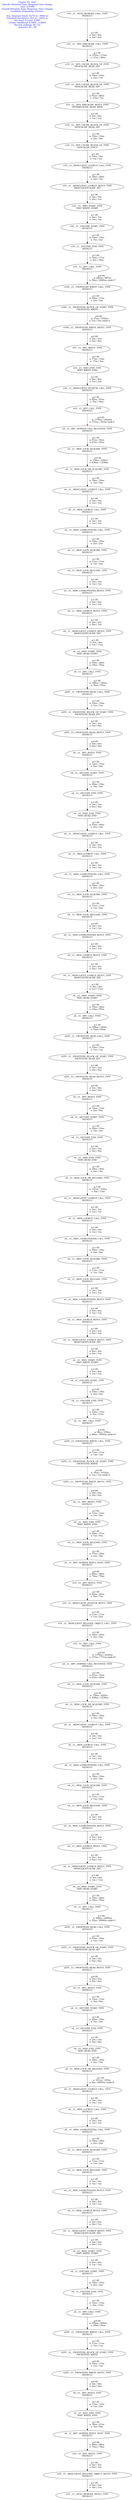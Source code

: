 # 113657  R: 5636.108703 usecs RT: 3169121558.725242 usecs
Digraph G {
1 [fontcolor="blue" shape="plaintext" label="Cluster ID: 1647\nSpecific Mutation Type: Response time change\nCost: 337380\nOverall Mutation Type: Response_Time_Change\nCandidate originating clusters: \n\nAvg. response times: 6274 us ; 9902 us\nStandard Deviations: 921 us ; 2402 us\nKS-Test2 P-value: 0.000\nCluster likelihood: 0.0004 ; 0.0005\nPercent makeup: 48 / 52\nrequests: 93 ; 99"]
2595734786985622.2595734787149010 [label="e10__t3__RPC_REPLY_TYPE\nDEFAULT"]
2595734786985622.2595734787163155 [label="e10__t3__MDSCLIENT_RELEASE_OBJECT_REPLY_TYPE\nDEFAULT"]
2595734786985622.2595734787177757 [label="e10__t3__NFS3_REMOVE_REPLY_TYPE\nDEFAULT"]
2595734786855850.2595734786866995 [label="e4__t3__SSIO_END_TYPE\nSSIO_WRITE_END"]
2595734786855850.2595734786978722 [label="e4__t3__RPC_SERVER_REPLY_SENT_TYPE\nDEFAULT"]
2596128535063507.2595734786833980 [label="e4__t3__RPC_REPLY_TYPE\nDEFAULT"]
2595734785042312.2596128534978187 [label="e255__t3__FRONTEND_WRITE_CALL_TYPE\nDEFAULT"]
2595734785042312.2596128535011435 [label="e255__t3__FRONTEND_BLOCK_OP_START_TYPE\nFRONTEND_WRITE"]
2595734785042312.2596128535058445 [label="e255__t3__FRONTEND_WRITE_REPLY_TYPE\nDEFAULT"]
2595734785009560.2595734785036410 [label="e4__t3__RPC_CALL_TYPE\nDEFAULT"]
2595734784343605.2595734784353347 [label="e4__t3__DECODE_START_TYPE\nDEFAULT"]
2595734784343605.2595734784422415 [label="e4__t3__DECODE_END_TYPE\nDEFAULT"]
2595734784343605.2595734784430897 [label="e4__t3__SSIO_END_TYPE\nSSIO_READ_END"]
2595734784343605.2595734784506467 [label="e4__t3__MDS_LOCK_DB_RELEASE_TYPE\nDEFAULT"]
2595734784343605.2595734784791302 [label="e4__t3__MDSCLIENT_LOOKUP_CALL_TYPE\nDEFAULT"]
2595734784343605.2595734784799492 [label="e4__t3__MDS_LOOKUP_CALL_TYPE\nDEFAULT"]
2595734784343605.2595734784808432 [label="e4__t3__MDS_LOOKUPEXTRA_CALL_TYPE\nDEFAULT"]
2595734784343605.2595734784860707 [label="e4__t3__MDS_LOCK_ACQUIRE_TYPE\nDEFAULT"]
2595734784343605.2595734784894390 [label="e4__t3__MDS_LOCK_RELEASE_TYPE\nDEFAULT"]
2595734784343605.2595734784903540 [label="e4__t3__MDS_LOOKUPEXTRA_REPLY_TYPE\nDEFAULT"]
2595734784343605.2595734784912600 [label="e4__t3__MDS_LOOKUP_REPLY_TYPE\nDEFAULT"]
2595734784343605.2595734784918757 [label="e4__t3__MDSCLIENT_LOOKUP_REPLY_TYPE\nMDSCLIENTCACHE_HIT"]
2595734784343605.2595734784928492 [label="e4__t3__SSIO_START_TYPE\nSSIO_WRITE_START"]
2595734784343605.2595734784938610 [label="e4__t3__ENCODE_START_TYPE\nDEFAULT"]
2595734784343605.2595734785001115 [label="e4__t3__ENCODE_END_TYPE\nDEFAULT"]
2596128531153870.2595734784322575 [label="e4__t3__RPC_REPLY_TYPE\nDEFAULT"]
2595734782263180.2596128531115395 [label="e255__t3__FRONTEND_READ_CALL_TYPE\nDEFAULT"]
2595734782263180.2596128531140685 [label="e255__t3__FRONTEND_BLOCK_OP_START_TYPE\nFRONTEND_READ_HIT"]
2595734782263180.2596128531149175 [label="e255__t3__FRONTEND_READ_REPLY_TYPE\nDEFAULT"]
2595734782230480.2595734782257345 [label="e4__t3__RPC_CALL_TYPE\nDEFAULT"]
2595734781615525.2595734781751537 [label="e4__t3__RPC_SERVER_CALL_RECEIVED_TYPE\nDEFAULT"]
2595734781615525.2595734781836077 [label="e4__t3__MDS_LOCK_ACQUIRE_TYPE\nDEFAULT"]
2595734781615525.2595734781974767 [label="e4__t3__MDS_LOCK_DB_ACQUIRE_TYPE\nDEFAULT"]
2595734781615525.2595734782086390 [label="e4__t3__MDSCLIENT_LOOKUP_CALL_TYPE\nDEFAULT"]
2595734781615525.2595734782093830 [label="e4__t3__MDS_LOOKUP_CALL_TYPE\nDEFAULT"]
2595734781615525.2595734782102695 [label="e4__t3__MDS_LOOKUPEXTRA_CALL_TYPE\nDEFAULT"]
2595734781615525.2595734782154445 [label="e4__t3__MDS_LOCK_ACQUIRE_TYPE\nDEFAULT"]
2595734781615525.2595734782183552 [label="e4__t3__MDS_LOCK_RELEASE_TYPE\nDEFAULT"]
2595734781615525.2595734782192627 [label="e4__t3__MDS_LOOKUPEXTRA_REPLY_TYPE\nDEFAULT"]
2595734781615525.2595734782201657 [label="e4__t3__MDS_LOOKUP_REPLY_TYPE\nDEFAULT"]
2595734781615525.2595734782207897 [label="e4__t3__MDSCLIENT_LOOKUP_REPLY_TYPE\nMDSCLIENTCACHE_HIT"]
2595734781615525.2595734782217677 [label="e4__t3__SSIO_START_TYPE\nSSIO_READ_START"]
2595734781256372.2595734781442717 [label="e10__t3__RPC_REPLY_TYPE\nDEFAULT"]
2595734781256372.2595734781506932 [label="e10__t3__MDSCLIENT_SETATTR_REPLY_TYPE\nDEFAULT"]
2595734781256372.2595734781540412 [label="e10__t3__MDSCLIENT_RELEASE_OBJECT_CALL_TYPE\nDEFAULT"]
2595734781256372.2595734781609090 [label="e10__t3__RPC_CALL_TYPE\nDEFAULT"]
2595734781043672.2595734781055335 [label="e4__t3__SSIO_END_TYPE\nSSIO_WRITE_END"]
2595734781043672.2595734781140670 [label="e4__t3__MDS_LOCK_RELEASE_TYPE\nDEFAULT"]
2595734781043672.2595734781251257 [label="e4__t3__RPC_SERVER_REPLY_SENT_TYPE\nDEFAULT"]
2596128529071855.2595734781020655 [label="e4__t3__RPC_REPLY_TYPE\nDEFAULT"]
2595734778870892.2596128528990540 [label="e255__t3__FRONTEND_WRITE_CALL_TYPE\nDEFAULT"]
2595734778870892.2596128529019850 [label="e255__t3__FRONTEND_BLOCK_OP_START_TYPE\nFRONTEND_WRITE"]
2595734778870892.2596128529066800 [label="e255__t3__FRONTEND_WRITE_REPLY_TYPE\nDEFAULT"]
2595734778837367.2595734778864765 [label="e4__t3__RPC_CALL_TYPE\nDEFAULT"]
2595734778158355.2595734778170475 [label="e4__t3__DECODE_START_TYPE\nDEFAULT"]
2595734778158355.2595734778219345 [label="e4__t3__DECODE_END_TYPE\nDEFAULT"]
2595734778158355.2595734778225795 [label="e4__t3__SSIO_END_TYPE\nSSIO_READ_END"]
2595734778158355.2595734778309112 [label="e4__t3__MDS_LOCK_DB_RELEASE_TYPE\nDEFAULT"]
2595734778158355.2595734778607035 [label="e4__t3__MDSCLIENT_LOOKUP_CALL_TYPE\nDEFAULT"]
2595734778158355.2595734778614152 [label="e4__t3__MDS_LOOKUP_CALL_TYPE\nDEFAULT"]
2595734778158355.2595734778626325 [label="e4__t3__MDS_LOOKUPEXTRA_CALL_TYPE\nDEFAULT"]
2595734778158355.2595734778686100 [label="e4__t3__MDS_LOCK_ACQUIRE_TYPE\nDEFAULT"]
2595734778158355.2595734778719970 [label="e4__t3__MDS_LOCK_RELEASE_TYPE\nDEFAULT"]
2595734778158355.2595734778729390 [label="e4__t3__MDS_LOOKUPEXTRA_REPLY_TYPE\nDEFAULT"]
2595734778158355.2595734778738690 [label="e4__t3__MDS_LOOKUP_REPLY_TYPE\nDEFAULT"]
2595734778158355.2595734778745020 [label="e4__t3__MDSCLIENT_LOOKUP_REPLY_TYPE\nMDSCLIENTCACHE_HIT"]
2595734778158355.2595734778755392 [label="e4__t3__SSIO_START_TYPE\nSSIO_WRITE_START"]
2595734778158355.2595734778768097 [label="e4__t3__ENCODE_START_TYPE\nDEFAULT"]
2595734778158355.2595734778828600 [label="e4__t3__ENCODE_END_TYPE\nDEFAULT"]
2596128525159165.2595734778134925 [label="e4__t3__RPC_REPLY_TYPE\nDEFAULT"]
2595734776193220.2596128525122190 [label="e255__t3__FRONTEND_READ_CALL_TYPE\nDEFAULT"]
2595734776193220.2596128525147645 [label="e255__t3__FRONTEND_BLOCK_OP_START_TYPE\nFRONTEND_READ_HIT"]
2595734776193220.2596128525154642 [label="e255__t3__FRONTEND_READ_REPLY_TYPE\nDEFAULT"]
2595734776161532.2595734776187430 [label="e4__t3__RPC_CALL_TYPE\nDEFAULT"]
2595734775815317.2595734775828142 [label="e4__t3__DECODE_START_TYPE\nDEFAULT"]
2595734775815317.2595734775884385 [label="e4__t3__DECODE_END_TYPE\nDEFAULT"]
2595734775815317.2595734775891285 [label="e4__t3__SSIO_END_TYPE\nSSIO_READ_END"]
2595734775815317.2595734776015305 [label="e4__t3__MDSCLIENT_LOOKUP_CALL_TYPE\nDEFAULT"]
2595734775815317.2595734776022535 [label="e4__t3__MDS_LOOKUP_CALL_TYPE\nDEFAULT"]
2595734775815317.2595734776035000 [label="e4__t3__MDS_LOOKUPEXTRA_CALL_TYPE\nDEFAULT"]
2595734775815317.2595734776085820 [label="e4__t3__MDS_LOCK_ACQUIRE_TYPE\nDEFAULT"]
2595734775815317.2595734776116855 [label="e4__t3__MDS_LOCK_RELEASE_TYPE\nDEFAULT"]
2595734775815317.2595734776125832 [label="e4__t3__MDS_LOOKUPEXTRA_REPLY_TYPE\nDEFAULT"]
2595734775815317.2595734776134750 [label="e4__t3__MDS_LOOKUP_REPLY_TYPE\nDEFAULT"]
2595734775815317.2595734776139572 [label="e4__t3__MDSCLIENT_LOOKUP_REPLY_TYPE\nMDSCLIENTCACHE_HIT"]
2595734775815317.2595734776149112 [label="e4__t3__SSIO_START_TYPE\nSSIO_READ_START"]
2596128522673732.2595734775792300 [label="e4__t3__RPC_REPLY_TYPE\nDEFAULT"]
2595734773635547.2596128522629362 [label="e255__t3__FRONTEND_READ_CALL_TYPE\nDEFAULT"]
2595734773635547.2596128522660067 [label="e255__t3__FRONTEND_BLOCK_OP_START_TYPE\nFRONTEND_READ_HIT"]
2595734773635547.2596128522668940 [label="e255__t3__FRONTEND_READ_REPLY_TYPE\nDEFAULT"]
2595734773600590.2595734773629682 [label="e4__t3__RPC_CALL_TYPE\nDEFAULT"]
2595734772794287.2595734772970410 [label="e4__t3__RPC_SERVER_CALL_RECEIVED_TYPE\nDEFAULT"]
2595734772794287.2595734773176900 [label="e4__t3__MDS_LOCK_ACQUIRE_TYPE\nDEFAULT"]
2595734772794287.2595734773326787 [label="e4__t3__MDS_LOCK_DB_ACQUIRE_TYPE\nDEFAULT"]
2595734772794287.2595734773438732 [label="e4__t3__MDSCLIENT_LOOKUP_CALL_TYPE\nDEFAULT"]
2595734772794287.2595734773447290 [label="e4__t3__MDS_LOOKUP_CALL_TYPE\nDEFAULT"]
2595734772794287.2595734773458345 [label="e4__t3__MDS_LOOKUPEXTRA_CALL_TYPE\nDEFAULT"]
2595734772794287.2595734773513132 [label="e4__t3__MDS_LOCK_ACQUIRE_TYPE\nDEFAULT"]
2595734772794287.2595734773543807 [label="e4__t3__MDS_LOCK_RELEASE_TYPE\nDEFAULT"]
2595734772794287.2595734773553715 [label="e4__t3__MDS_LOOKUPEXTRA_REPLY_TYPE\nDEFAULT"]
2595734772794287.2595734773564222 [label="e4__t3__MDS_LOOKUP_REPLY_TYPE\nDEFAULT"]
2595734772794287.2595734773570680 [label="e4__t3__MDSCLIENT_LOOKUP_REPLY_TYPE\nMDSCLIENTCACHE_HIT"]
2595734772794287.2595734773582687 [label="e4__t3__SSIO_START_TYPE\nSSIO_READ_START"]
2595734772514710.2595734772526815 [label="e10__t3__SSIO_END_TYPE\nSSIO_WRITE_END"]
2595734772514710.2595734772549127 [label="e10__t3__MDSCLIENT_SETATTR_CALL_TYPE\nDEFAULT"]
2595734772514710.2595734772788745 [label="e10__t3__RPC_CALL_TYPE\nDEFAULT"]
2595770302284990.2595734772486142 [label="e10__t3__RPC_REPLY_TYPE\nDEFAULT"]
2595734771089627.2595770302150162 [label="e100__t3__FRONTEND_WRITE_CALL_TYPE\nDEFAULT"]
2595734771089627.2595770302219627 [label="e100__t3__FRONTEND_BLOCK_OP_START_TYPE\nFRONTEND_WRITE"]
2595734771089627.2595770302279747 [label="e100__t3__FRONTEND_WRITE_REPLY_TYPE\nDEFAULT"]
2595734771048400.2595734771082427 [label="e10__t3__RPC_CALL_TYPE\nDEFAULT"]
2595734770273830.2595734770275067 [label="e10__t3__NFS3_REMOVE_CALL_TYPE\nDEFAULT"]
2595734770273830.2595734770295122 [label="e10__t3__NFS_DIRCACHE_CALL_TYPE\nDEFAULT"]
2595734770273830.2595734770539352 [label="e10__t3__NFS_CACHE_BLOCK_OP_TYPE\nNFSCACHE_READ_HIT"]
2595734770273830.2595734770586542 [label="e10__t3__NFS_CACHE_BLOCK_OP_TYPE\nNFSCACHE_READ_HIT"]
2595734770273830.2595734770829610 [label="e10__t3__NFS_DIRCACHE_REPLY_TYPE\nNFSDIRCACHE_READ_MISS"]
2595734770273830.2595734770850992 [label="e10__t3__NFS_CACHE_BLOCK_OP_TYPE\nNFSCACHE_READ_HIT"]
2595734770273830.2595734770877422 [label="e10__t3__NFS_CACHE_BLOCK_OP_TYPE\nNFSCACHE_EVICT"]
2595734770273830.2595734770902352 [label="e10__t3__MDSCLIENT_LOOKUP_CALL_TYPE\nDEFAULT"]
2595734770273830.2595734770957245 [label="e10__t3__MDSCLIENT_LOOKUP_REPLY_TYPE\nMDSCLIENTCACHE_HIT"]
2595734770273830.2595734770972485 [label="e10__t3__SSIO_START_TYPE\nSSIO_WRITE_START"]
2595734770273830.2595734770989307 [label="e10__t3__ENCODE_START_TYPE\nDEFAULT"]
2595734770273830.2595734771038087 [label="e10__t3__ENCODE_END_TYPE\nDEFAULT"]
2595734770273830.2595734770275067 -> 2595734770273830.2595734770295122 [color="black" label="p:1.00\n   a: 9us / 9us\n   s: 2us / 2us"]
2595734770273830.2595734770295122 -> 2595734770273830.2595734770539352 [color="black" label="p:1.00\n   a: 103us / 114us\n   s: 31us / 48us"]
2595734770273830.2595734770539352 -> 2595734770273830.2595734770586542 [color="black" label="p:1.00\n   a: 16us / 16us\n   s: 2us / 1us"]
2595734770273830.2595734770586542 -> 2595734770273830.2595734770829610 [color="black" label="p:1.00\n   a: 91us / 88us\n   s: 13us / 7us"]
2595734770273830.2595734770829610 -> 2595734770273830.2595734770850992 [color="black" label="p:1.00\n   a: 6us / 6us\n   s: 1us / 1us"]
2595734770273830.2595734770850992 -> 2595734770273830.2595734770877422 [color="black" label="p:1.00\n   a: 10us / 10us\n   s: 2us / 2us"]
2595734770273830.2595734770877422 -> 2595734770273830.2595734770902352 [color="black" label="p:1.00\n   a: 10us / 9us\n   s: 1us / 1us"]
2595734770273830.2595734770902352 -> 2595734770273830.2595734770957245 [color="black" label="p:1.00\n   a: 20us / 20us\n   s: 2us / 3us"]
2595734770273830.2595734770957245 -> 2595734770273830.2595734770972485 [color="black" label="p:1.00\n   a: 5us / 5us\n   s: 0us / 1us"]
2595734770273830.2595734770972485 -> 2595734770273830.2595734770989307 [color="black" label="p:1.00\n   a: 6us / 7us\n   s: 1us / 1us"]
2595734770273830.2595734770989307 -> 2595734770273830.2595734771038087 [color="black" label="p:1.00\n   a: 14us / 14us\n   s: 3us / 2us"]
2595734770273830.2595734771038087 -> 2595734771048400.2595734771082427 [color="black" label="p:1.00\n   a: 16us / 17us\n   s: 4us / 18us"]
# 1
2595734771048400.2595734771082427 -> 2595734771089627.2595770302150162 [color="black" label="p:0.00\n   a: 282us / 807us\n   s: 58us / 2000us rank=7"]
#
2595734771089627.2595770302150162 -> 2595734771089627.2595770302219627 [color="black" label="p:1.00\n   a: 16us / 17us\n   s: 2us / 3us"]
# 2 S
2595734771089627.2595770302219627 -> 2595734771089627.2595770302279747 [color="red" label="p:0.00\n   a: 21us / 1022us\n   s: 5us / 5us rank=3"]
#
2595734771089627.2595770302279747 -> 2595770302284990.2595734772486142 [color="black" label="p:0.00\n   a: 0us / 0us\n   s: 0us / 0us"]
2595770302284990.2595734772486142 -> 2595734772514710.2595734772526815 [color="black" label="p:1.00\n   a: 17us / 14us\n   s: 17us / 5us"]
2595734772514710.2595734772526815 -> 2595734772514710.2595734772549127 [color="black" label="p:1.00\n   a: 8us / 8us\n   s: 1us / 2us"]
2595734772514710.2595734772549127 -> 2595734772514710.2595734772788745 [color="black" label="p:1.00\n   a: 82us / 83us\n   s: 5us / 10us"]
# 3S
2595734772514710.2595734772788745 -> 2595734772794287.2595734772970410 [color="red" label="p:0.00\n   a: 1378us / 2020us\n   s: 373us / 343us rank-5"]
#
2595734772794287.2595734772970410 -> 2595734772794287.2595734773176900 [color="black" label="p:1.00\n   a: 51us / 52us\n   s: 23us / 24us"]
2595734772794287.2595734773176900 -> 2595734772794287.2595734773326787 [color="black" label="p:0.36\n   a: 154us / 420us\n   s: 438us / 1238us"]
2595734772794287.2595734773326787 -> 2595734772794287.2595734773438732 [color="black" label="p:1.00\n   a: 39us / 39us\n   s: 3us / 4us"]
2595734772794287.2595734773438732 -> 2595734772794287.2595734773447290 [color="black" label="p:1.00\n   a: 3us / 3us\n   s: 1us / 1us"]
2595734772794287.2595734773447290 -> 2595734772794287.2595734773458345 [color="black" label="p:1.00\n   a: 3us / 3us\n   s: 1us / 1us"]
2595734772794287.2595734773458345 -> 2595734772794287.2595734773513132 [color="black" label="p:1.00\n   a: 18us / 18us\n   s: 2us / 2us"]
2595734772794287.2595734773513132 -> 2595734772794287.2595734773543807 [color="black" label="p:1.00\n   a: 11us / 11us\n   s: 1us / 2us"]
2595734772794287.2595734773543807 -> 2595734772794287.2595734773553715 [color="black" label="p:1.00\n   a: 3us / 3us\n   s: 1us / 1us"]
2595734772794287.2595734773553715 -> 2595734772794287.2595734773564222 [color="black" label="p:1.00\n   a: 4us / 4us\n   s: 1us / 1us"]
2595734772794287.2595734773564222 -> 2595734772794287.2595734773570680 [color="black" label="p:1.00\n   a: 2us / 2us\n   s: 0us / 1us"]
2595734772794287.2595734773570680 -> 2595734772794287.2595734773582687 [color="black" label="p:1.00\n   a: 4us / 4us\n   s: 1us / 11us"]
2595734772794287.2595734773582687 -> 2595734773600590.2595734773629682 [color="black" label="p:1.00\n   a: 18us / 26us\n   s: 18us / 55us"]
2595734773600590.2595734773629682 -> 2595734773635547.2596128522629362 [color="black" label="p:1.00\n   a: 348us / 344us\n   s: 52us / 65us"]
2595734773635547.2596128522629362 -> 2595734773635547.2596128522660067 [color="black" label="p:1.00\n   a: 10us / 10us\n   s: 1us / 1us"]
2595734773635547.2596128522660067 -> 2595734773635547.2596128522668940 [color="black" label="p:1.00\n   a: 3us / 3us\n   s: 0us / 0us"]
2595734773635547.2596128522668940 -> 2596128522673732.2595734775792300 [color="black" label="p:0.00\n   a: 0us / 0us\n   s: 0us / 0us"]
2596128522673732.2595734775792300 -> 2595734775815317.2595734775828142 [color="black" label="p:1.00\n   a: 12us / 13us\n   s: 2us / 9us"]
2595734775815317.2595734775828142 -> 2595734775815317.2595734775884385 [color="black" label="p:1.00\n   a: 20us / 19us\n   s: 3us / 2us"]
2595734775815317.2595734775884385 -> 2595734775815317.2595734775891285 [color="black" label="p:1.00\n   a: 2us / 3us\n   s: 0us / 0us"]
2595734775815317.2595734775891285 -> 2595734775815317.2595734776015305 [color="black" label="p:1.00\n   a: 43us / 44us\n   s: 4us / 3us"]
2595734775815317.2595734776015305 -> 2595734775815317.2595734776022535 [color="black" label="p:1.00\n   a: 3us / 3us\n   s: 1us / 1us"]
2595734775815317.2595734776022535 -> 2595734775815317.2595734776035000 [color="black" label="p:1.00\n   a: 3us / 3us\n   s: 1us / 1us"]
2595734775815317.2595734776035000 -> 2595734775815317.2595734776085820 [color="black" label="p:1.00\n   a: 18us / 18us\n   s: 2us / 2us"]
2595734775815317.2595734776085820 -> 2595734775815317.2595734776116855 [color="black" label="p:1.00\n   a: 11us / 11us\n   s: 1us / 2us"]
2595734775815317.2595734776116855 -> 2595734775815317.2595734776125832 [color="black" label="p:1.00\n   a: 3us / 3us\n   s: 1us / 1us"]
2595734775815317.2595734776125832 -> 2595734775815317.2595734776134750 [color="black" label="p:1.00\n   a: 4us / 4us\n   s: 1us / 1us"]
2595734775815317.2595734776134750 -> 2595734775815317.2595734776139572 [color="black" label="p:1.00\n   a: 2us / 2us\n   s: 0us / 1us"]
2595734775815317.2595734776139572 -> 2595734775815317.2595734776149112 [color="black" label="p:1.00\n   a: 4us / 4us\n   s: 1us / 11us"]
2595734775815317.2595734776149112 -> 2595734776161532.2595734776187430 [color="black" label="p:1.00\n   a: 18us / 26us\n   s: 18us / 55us"]
2595734776161532.2595734776187430 -> 2595734776193220.2596128525122190 [color="black" label="p:1.00\n   a: 348us / 344us\n   s: 52us / 65us"]
2595734776193220.2596128525122190 -> 2595734776193220.2596128525147645 [color="black" label="p:1.00\n   a: 10us / 10us\n   s: 1us / 1us"]
2595734776193220.2596128525147645 -> 2595734776193220.2596128525154642 [color="black" label="p:1.00\n   a: 3us / 3us\n   s: 0us / 0us"]
2595734776193220.2596128525154642 -> 2596128525159165.2595734778134925 [color="black" label="p:0.00\n   a: 0us / 0us\n   s: 0us / 0us"]
2596128525159165.2595734778134925 -> 2595734778158355.2595734778170475 [color="black" label="p:1.00\n   a: 12us / 13us\n   s: 2us / 9us"]
2595734778158355.2595734778170475 -> 2595734778158355.2595734778219345 [color="black" label="p:1.00\n   a: 20us / 19us\n   s: 3us / 2us"]
2595734778158355.2595734778219345 -> 2595734778158355.2595734778225795 [color="black" label="p:1.00\n   a: 2us / 3us\n   s: 0us / 0us"]
2595734778158355.2595734778225795 -> 2595734778158355.2595734778309112 [color="black" label="p:1.00\n   a: 29us / 30us\n   s: 2us / 3us"]
2595734778158355.2595734778309112 -> 2595734778158355.2595734778607035 [color="black" label="p:1.00\n   a: 101us / 102us\n   s: 8us / 13us"]
2595734778158355.2595734778607035 -> 2595734778158355.2595734778614152 [color="black" label="p:1.00\n   a: 3us / 3us\n   s: 1us / 1us"]
2595734778158355.2595734778614152 -> 2595734778158355.2595734778626325 [color="black" label="p:1.00\n   a: 3us / 3us\n   s: 1us / 1us"]
2595734778158355.2595734778626325 -> 2595734778158355.2595734778686100 [color="black" label="p:1.00\n   a: 18us / 18us\n   s: 2us / 2us"]
2595734778158355.2595734778686100 -> 2595734778158355.2595734778719970 [color="black" label="p:1.00\n   a: 11us / 11us\n   s: 1us / 2us"]
2595734778158355.2595734778719970 -> 2595734778158355.2595734778729390 [color="black" label="p:1.00\n   a: 3us / 3us\n   s: 1us / 1us"]
2595734778158355.2595734778729390 -> 2595734778158355.2595734778738690 [color="black" label="p:1.00\n   a: 4us / 4us\n   s: 1us / 1us"]
2595734778158355.2595734778738690 -> 2595734778158355.2595734778745020 [color="black" label="p:1.00\n   a: 2us / 2us\n   s: 0us / 1us"]
2595734778158355.2595734778745020 -> 2595734778158355.2595734778755392 [color="black" label="p:1.00\n   a: 4us / 4us\n   s: 0us / 1us"]
2595734778158355.2595734778755392 -> 2595734778158355.2595734778768097 [color="black" label="p:1.00\n   a: 4us / 4us\n   s: 1us / 1us"]
2595734778158355.2595734778768097 -> 2595734778158355.2595734778828600 [color="black" label="p:1.00\n   a: 19us / 19us\n   s: 2us / 2us"]
2595734778158355.2595734778828600 -> 2595734778837367.2595734778864765 [color="black" label="p:1.00\n   a: 12us / 13us\n   s: 2us / 13us"]
# 4
2595734778837367.2595734778864765 -> 2595734778870892.2596128528990540 [color="black" label="p:0.00\n   a: 98us / 856us\n   s: 49us / 5000us rank=4"]
#
2595734778870892.2596128528990540 -> 2595734778870892.2596128529019850 [color="black" label="p:1.00\n   a: 11us / 11us\n   s: 1us / 1us"]
# 5 S
2595734778870892.2596128529019850 -> 2595734778870892.2596128529066800 [color="red" label="p:0.00\n   a: 16us / 1018us\n   s: 1us / 1us rank=2"]
# 
2595734778870892.2596128529066800 -> 2596128529071855.2595734781020655 [color="black" label="p:0.00\n   a: 0us / 0us\n   s: 0us / 0us"]
2596128529071855.2595734781020655 -> 2595734781043672.2595734781055335 [color="black" label="p:1.00\n   a: 11us / 12us\n   s: 1us / 2us"]
2595734781043672.2595734781055335 -> 2595734781043672.2595734781140670 [color="black" label="p:1.00\n   a: 29us / 31us\n   s: 1us / 6us"]
2595734781043672.2595734781140670 -> 2595734781043672.2595734781251257 [color="black" label="p:1.00\n   a: 37us / 38us\n   s: 2us / 5us"]
2595734781043672.2595734781251257 -> 2595734781256372.2595734781442717 [color="black" label="p:0.98\n   a: 86us / 86us\n   s: 74us / 79us"]
2595734781256372.2595734781442717 -> 2595734781256372.2595734781506932 [color="black" label="p:1.00\n   a: 22us / 24us\n   s: 5us / 7us"]
2595734781256372.2595734781506932 -> 2595734781256372.2595734781540412 [color="black" label="p:1.00\n   a: 11us / 11us\n   s: 1us / 2us"]
2595734781256372.2595734781540412 -> 2595734781256372.2595734781609090 [color="black" label="p:1.00\n   a: 24us / 24us\n   s: 2us / 3us"]
# 6 S
2595734781256372.2595734781609090 -> 2595734781615525.2595734781751537 [color="red" label="p:0.00\n   a: 1378us / 2020us\n   s: 373us / 731us rank=6"]
#
2595734781615525.2595734781751537 -> 2595734781615525.2595734781836077 [color="black" label="p:1.00\n   a: 51us / 52us\n   s: 23us / 24us"]
2595734781615525.2595734781836077 -> 2595734781615525.2595734781974767 [color="black" label="p:0.36\n   a: 154us / 420us\n   s: 438us / 1238us"]
2595734781615525.2595734781974767 -> 2595734781615525.2595734782086390 [color="black" label="p:1.00\n   a: 39us / 39us\n   s: 3us / 4us"]
2595734781615525.2595734782086390 -> 2595734781615525.2595734782093830 [color="black" label="p:1.00\n   a: 3us / 3us\n   s: 1us / 1us"]
2595734781615525.2595734782093830 -> 2595734781615525.2595734782102695 [color="black" label="p:1.00\n   a: 3us / 3us\n   s: 1us / 1us"]
2595734781615525.2595734782102695 -> 2595734781615525.2595734782154445 [color="black" label="p:1.00\n   a: 18us / 18us\n   s: 2us / 2us"]
2595734781615525.2595734782154445 -> 2595734781615525.2595734782183552 [color="black" label="p:1.00\n   a: 11us / 11us\n   s: 1us / 2us"]
2595734781615525.2595734782183552 -> 2595734781615525.2595734782192627 [color="black" label="p:1.00\n   a: 3us / 3us\n   s: 1us / 1us"]
2595734781615525.2595734782192627 -> 2595734781615525.2595734782201657 [color="black" label="p:1.00\n   a: 4us / 4us\n   s: 1us / 1us"]
2595734781615525.2595734782201657 -> 2595734781615525.2595734782207897 [color="black" label="p:1.00\n   a: 2us / 2us\n   s: 0us / 1us"]
2595734781615525.2595734782207897 -> 2595734781615525.2595734782217677 [color="black" label="p:1.00\n   a: 4us / 4us\n   s: 1us / 11us"]
2595734781615525.2595734782217677 -> 2595734782230480.2595734782257345 [color="black" label="p:1.00\n   a: 18us / 26us\n   s: 18us / 55us"]
# 7
2595734782230480.2595734782257345 -> 2595734782263180.2596128531115395 [color="black" label="p:1.00\n   a: 348us / 2098us\n   s: 52us / 4000us rank=1"]
#
2595734782263180.2596128531115395 -> 2595734782263180.2596128531140685 [color="black" label="p:1.00\n   a: 10us / 10us\n   s: 1us / 1us"]
2595734782263180.2596128531140685 -> 2595734782263180.2596128531149175 [color="black" label="p:1.00\n   a: 3us / 3us\n   s: 0us / 0us"]
2595734782263180.2596128531149175 -> 2596128531153870.2595734784322575 [color="black" label="p:0.00\n   a: 0us / 0us\n   s: 0us / 0us"]
2596128531153870.2595734784322575 -> 2595734784343605.2595734784353347 [color="black" label="p:1.00\n   a: 12us / 13us\n   s: 2us / 9us"]
2595734784343605.2595734784353347 -> 2595734784343605.2595734784422415 [color="black" label="p:1.00\n   a: 20us / 19us\n   s: 3us / 2us"]
2595734784343605.2595734784422415 -> 2595734784343605.2595734784430897 [color="black" label="p:1.00\n   a: 2us / 3us\n   s: 0us / 0us"]
2595734784343605.2595734784430897 -> 2595734784343605.2595734784506467 [color="black" label="p:1.00\n   a: 29us / 30us\n   s: 2us / 3us"]
# 8
2595734784343605.2595734784506467 -> 2595734784343605.2595734784791302 [color="black" label="p:1.00\n   a: 101us / 105us\n   s: 8us / 6000us rank=8"]
# 
2595734784343605.2595734784791302 -> 2595734784343605.2595734784799492 [color="black" label="p:1.00\n   a: 3us / 3us\n   s: 1us / 1us"]
2595734784343605.2595734784799492 -> 2595734784343605.2595734784808432 [color="black" label="p:1.00\n   a: 3us / 3us\n   s: 1us / 1us"]
2595734784343605.2595734784808432 -> 2595734784343605.2595734784860707 [color="black" label="p:1.00\n   a: 18us / 18us\n   s: 2us / 2us"]
2595734784343605.2595734784860707 -> 2595734784343605.2595734784894390 [color="black" label="p:1.00\n   a: 11us / 11us\n   s: 1us / 2us"]
2595734784343605.2595734784894390 -> 2595734784343605.2595734784903540 [color="black" label="p:1.00\n   a: 3us / 3us\n   s: 1us / 1us"]
2595734784343605.2595734784903540 -> 2595734784343605.2595734784912600 [color="black" label="p:1.00\n   a: 4us / 4us\n   s: 1us / 1us"]
2595734784343605.2595734784912600 -> 2595734784343605.2595734784918757 [color="black" label="p:1.00\n   a: 2us / 2us\n   s: 0us / 1us"]
2595734784343605.2595734784918757 -> 2595734784343605.2595734784928492 [color="black" label="p:1.00\n   a: 4us / 4us\n   s: 0us / 1us"]
2595734784343605.2595734784928492 -> 2595734784343605.2595734784938610 [color="black" label="p:1.00\n   a: 4us / 4us\n   s: 1us / 1us"]
2595734784343605.2595734784938610 -> 2595734784343605.2595734785001115 [color="black" label="p:1.00\n   a: 19us / 19us\n   s: 2us / 2us"]
2595734784343605.2595734785001115 -> 2595734785009560.2595734785036410 [color="black" label="p:1.00\n   a: 12us / 13us\n   s: 2us / 13us"]
2595734785009560.2595734785036410 -> 2595734785042312.2596128534978187 [color="black" label="p:0.00\n   a: 854us / 856us\n   s: 49us / 64us"]
2595734785042312.2596128534978187 -> 2595734785042312.2596128535011435 [color="black" label="p:1.00\n   a: 11us / 11us\n   s: 1us / 1us"]
2595734785042312.2596128535011435 -> 2595734785042312.2596128535058445 [color="black" label="p:0.00\n   a: 16us / 17us\n   s: 1us / 1us"]
2595734785042312.2596128535058445 -> 2596128535063507.2595734786833980 [color="black" label="p:0.00\n   a: 0us / 0us\n   s: 0us / 0us"]
2596128535063507.2595734786833980 -> 2595734786855850.2595734786866995 [color="black" label="p:1.00\n   a: 11us / 12us\n   s: 1us / 2us"]
2595734786855850.2595734786866995 -> 2595734786855850.2595734786978722 [color="black" label="p:1.00\n   a: 38us / 41us\n   s: 3us / 6us"]
2595734786855850.2595734786978722 -> 2595734786985622.2595734787149010 [color="black" label="p:0.98\n   a: 86us / 86us\n   s: 74us / 79us"]
2595734786985622.2595734787149010 -> 2595734786985622.2595734787163155 [color="black" label="p:1.00\n   a: 5us / 5us\n   s: 0us / 1us"]
2595734786985622.2595734787163155 -> 2595734786985622.2595734787177757 [color="black" label="p:1.00\n   a: 6us / 5us\n   s: 0us / 1us"]
}